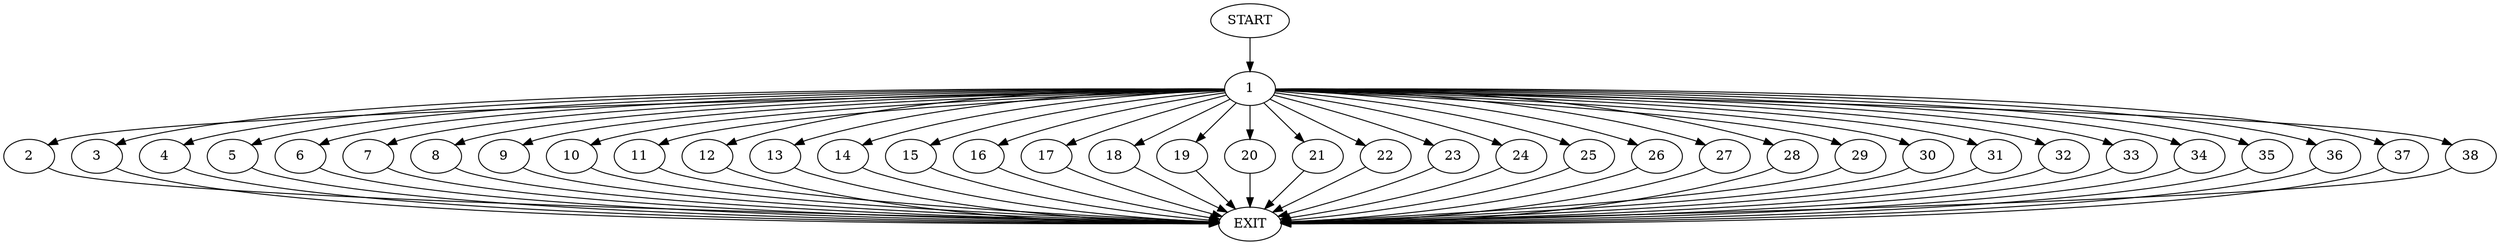 digraph {
0 [label="START"]
39 [label="EXIT"]
0 -> 1
1 -> 2
1 -> 3
1 -> 4
1 -> 5
1 -> 6
1 -> 7
1 -> 8
1 -> 9
1 -> 10
1 -> 11
1 -> 12
1 -> 13
1 -> 14
1 -> 15
1 -> 16
1 -> 17
1 -> 18
1 -> 19
1 -> 20
1 -> 21
1 -> 22
1 -> 23
1 -> 24
1 -> 25
1 -> 26
1 -> 27
1 -> 28
1 -> 29
1 -> 30
1 -> 31
1 -> 32
1 -> 33
1 -> 34
1 -> 35
1 -> 36
1 -> 37
1 -> 38
34 -> 39
2 -> 39
28 -> 39
33 -> 39
8 -> 39
15 -> 39
13 -> 39
26 -> 39
10 -> 39
25 -> 39
23 -> 39
17 -> 39
18 -> 39
12 -> 39
24 -> 39
14 -> 39
19 -> 39
5 -> 39
9 -> 39
36 -> 39
4 -> 39
3 -> 39
27 -> 39
16 -> 39
31 -> 39
7 -> 39
32 -> 39
11 -> 39
21 -> 39
37 -> 39
29 -> 39
22 -> 39
6 -> 39
20 -> 39
30 -> 39
38 -> 39
35 -> 39
}
